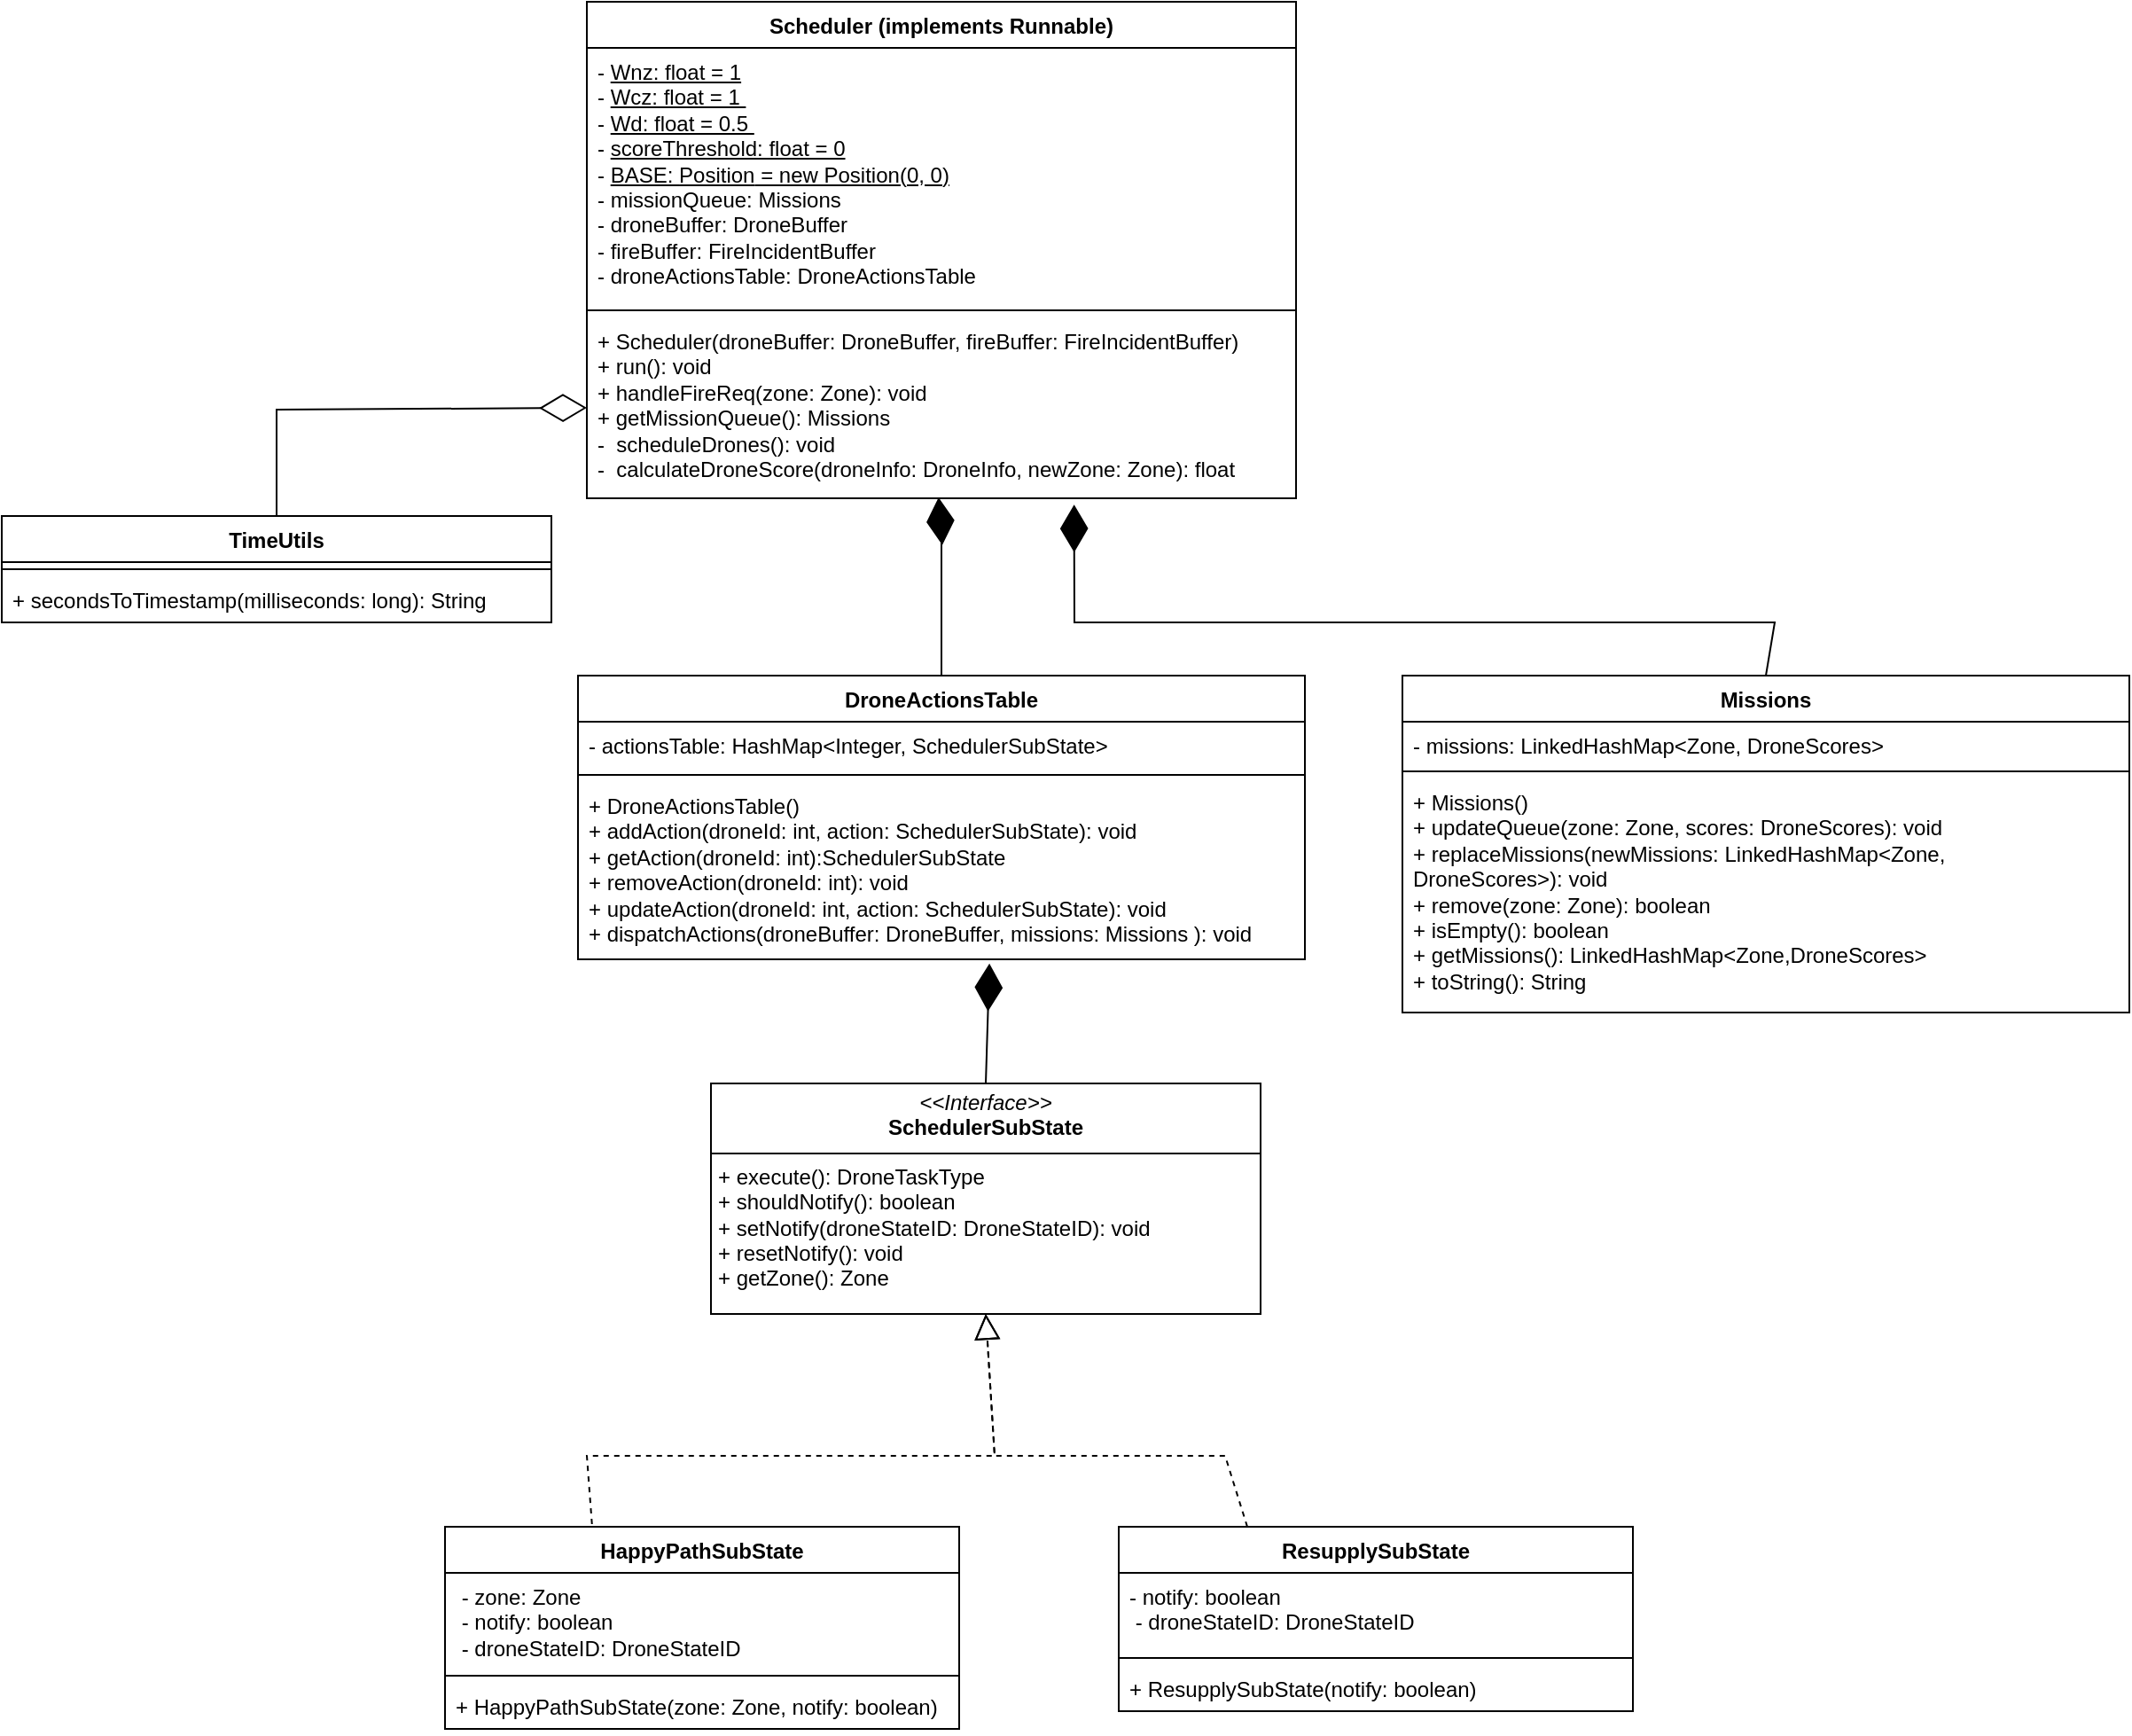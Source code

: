 <mxfile version="26.1.0">
  <diagram name="Page-1" id="eEJxKL-lWHduR82IL-v4">
    <mxGraphModel dx="1536" dy="4056" grid="1" gridSize="10" guides="1" tooltips="1" connect="1" arrows="1" fold="1" page="1" pageScale="1" pageWidth="4681" pageHeight="3300" math="0" shadow="0">
      <root>
        <mxCell id="0" />
        <mxCell id="1" parent="0" />
        <mxCell id="h3W51ta-Ks5Jti1VDjaL-1" value="Scheduler (implements Runnable)" style="swimlane;fontStyle=1;align=center;verticalAlign=top;childLayout=stackLayout;horizontal=1;startSize=26;horizontalStack=0;resizeParent=1;resizeParentMax=0;resizeLast=0;collapsible=1;marginBottom=0;whiteSpace=wrap;html=1;" parent="1" vertex="1">
          <mxGeometry x="680" y="-580" width="400" height="280" as="geometry" />
        </mxCell>
        <mxCell id="h3W51ta-Ks5Jti1VDjaL-2" value="&lt;div&gt;- &lt;u&gt;Wnz: float = 1&lt;/u&gt;&amp;nbsp;&lt;/div&gt;&lt;div&gt;- &lt;u&gt;Wcz: float = 1&amp;nbsp;&lt;/u&gt;&lt;/div&gt;&lt;div&gt;- &lt;u&gt;Wd: float = 0.5&amp;nbsp;&lt;/u&gt;&lt;/div&gt;&lt;div&gt;- &lt;u&gt;scoreThreshold: float = 0&lt;/u&gt;&lt;/div&gt;&lt;div&gt;&lt;span style=&quot;background-color: transparent; color: light-dark(rgb(0, 0, 0), rgb(255, 255, 255));&quot;&gt;- &lt;u&gt;BASE:&amp;nbsp;&lt;/u&gt;&lt;/span&gt;&lt;u style=&quot;background-color: transparent; color: light-dark(rgb(0, 0, 0), rgb(255, 255, 255));&quot;&gt;Position&lt;/u&gt;&lt;u style=&quot;background-color: transparent; color: light-dark(rgb(0, 0, 0), rgb(255, 255, 255));&quot;&gt;&amp;nbsp;= new Position(0, 0)&lt;/u&gt;&lt;/div&gt;&lt;div&gt;- missionQueue:&amp;nbsp;&lt;span style=&quot;background-color: transparent; color: light-dark(rgb(0, 0, 0), rgb(255, 255, 255));&quot;&gt;Missions&lt;/span&gt;&lt;span style=&quot;background-color: transparent; color: light-dark(rgb(0, 0, 0), rgb(255, 255, 255));&quot;&gt;&amp;nbsp;&lt;/span&gt;&lt;/div&gt;&lt;div&gt;- droneBuffer:&amp;nbsp;&lt;span style=&quot;background-color: transparent; color: light-dark(rgb(0, 0, 0), rgb(255, 255, 255));&quot;&gt;DroneBuffer&lt;/span&gt;&lt;span style=&quot;background-color: transparent; color: light-dark(rgb(0, 0, 0), rgb(255, 255, 255));&quot;&gt;&amp;nbsp;&lt;/span&gt;&lt;/div&gt;&lt;div&gt;- fireBuffer:&amp;nbsp;&lt;span style=&quot;background-color: transparent; color: light-dark(rgb(0, 0, 0), rgb(255, 255, 255));&quot;&gt;FireIncidentBuffer&lt;/span&gt;&lt;span style=&quot;background-color: transparent; color: light-dark(rgb(0, 0, 0), rgb(255, 255, 255));&quot;&gt;&amp;nbsp;&lt;/span&gt;&lt;/div&gt;&lt;div&gt;- droneActionsTable:&amp;nbsp;&lt;span style=&quot;background-color: transparent; color: light-dark(rgb(0, 0, 0), rgb(255, 255, 255));&quot;&gt;DroneActionsTable&lt;/span&gt;&lt;span style=&quot;background-color: transparent; color: light-dark(rgb(0, 0, 0), rgb(255, 255, 255));&quot;&gt;&amp;nbsp;&lt;/span&gt;&lt;/div&gt;&lt;div&gt;&lt;br&gt;&lt;/div&gt;" style="text;strokeColor=none;fillColor=none;align=left;verticalAlign=top;spacingLeft=4;spacingRight=4;overflow=hidden;rotatable=0;points=[[0,0.5],[1,0.5]];portConstraint=eastwest;whiteSpace=wrap;html=1;" parent="h3W51ta-Ks5Jti1VDjaL-1" vertex="1">
          <mxGeometry y="26" width="400" height="144" as="geometry" />
        </mxCell>
        <mxCell id="h3W51ta-Ks5Jti1VDjaL-3" value="" style="line;strokeWidth=1;fillColor=none;align=left;verticalAlign=middle;spacingTop=-1;spacingLeft=3;spacingRight=3;rotatable=0;labelPosition=right;points=[];portConstraint=eastwest;strokeColor=inherit;" parent="h3W51ta-Ks5Jti1VDjaL-1" vertex="1">
          <mxGeometry y="170" width="400" height="8" as="geometry" />
        </mxCell>
        <mxCell id="h3W51ta-Ks5Jti1VDjaL-4" value="+ Scheduler(droneBuffer: DroneBuffer, fireBuffer: FireIncidentBuffer)&lt;div&gt;+ run(): void&lt;/div&gt;&lt;div&gt;+ handleFireReq(zone: Zone):&amp;nbsp;&lt;span style=&quot;background-color: transparent; color: light-dark(rgb(0, 0, 0), rgb(255, 255, 255));&quot;&gt;void&lt;/span&gt;&lt;span style=&quot;background-color: transparent; color: light-dark(rgb(0, 0, 0), rgb(255, 255, 255));&quot;&gt;&amp;nbsp;&lt;/span&gt;&lt;/div&gt;&lt;div&gt;&lt;span style=&quot;background-color: transparent;&quot;&gt;+ getMissionQueue():&amp;nbsp;&lt;/span&gt;&lt;span style=&quot;background-color: transparent; color: light-dark(rgb(0, 0, 0), rgb(255, 255, 255));&quot;&gt;Missions&lt;/span&gt;&lt;span style=&quot;background-color: transparent; color: light-dark(rgb(0, 0, 0), rgb(255, 255, 255));&quot;&gt;&amp;nbsp;&lt;/span&gt;&lt;/div&gt;&lt;div&gt;&lt;span style=&quot;background-color: transparent;&quot;&gt;-&amp;nbsp; scheduleDrones():&amp;nbsp;&lt;/span&gt;&lt;span style=&quot;background-color: transparent; color: light-dark(rgb(0, 0, 0), rgb(255, 255, 255));&quot;&gt;void&lt;/span&gt;&lt;/div&gt;&lt;div&gt;&lt;span style=&quot;background-color: transparent;&quot;&gt;-&amp;nbsp; calculateDroneScore(droneInfo:&amp;nbsp;&lt;/span&gt;&lt;span style=&quot;background-color: transparent; color: light-dark(rgb(0, 0, 0), rgb(255, 255, 255));&quot;&gt;DroneInfo&lt;/span&gt;&lt;span style=&quot;background-color: transparent; color: light-dark(rgb(0, 0, 0), rgb(255, 255, 255));&quot;&gt;, newZone: Zone):&amp;nbsp;&lt;/span&gt;&lt;span style=&quot;background-color: transparent; color: light-dark(rgb(0, 0, 0), rgb(255, 255, 255));&quot;&gt;float&lt;/span&gt;&lt;span style=&quot;background-color: transparent; color: light-dark(rgb(0, 0, 0), rgb(255, 255, 255));&quot;&gt;&amp;nbsp;&lt;/span&gt;&lt;/div&gt;" style="text;strokeColor=none;fillColor=none;align=left;verticalAlign=top;spacingLeft=4;spacingRight=4;overflow=hidden;rotatable=0;points=[[0,0.5],[1,0.5]];portConstraint=eastwest;whiteSpace=wrap;html=1;" parent="h3W51ta-Ks5Jti1VDjaL-1" vertex="1">
          <mxGeometry y="178" width="400" height="102" as="geometry" />
        </mxCell>
        <mxCell id="dKFs73hvSrn7vz81Vy-Z-1" value="DroneActionsTable" style="swimlane;fontStyle=1;align=center;verticalAlign=top;childLayout=stackLayout;horizontal=1;startSize=26;horizontalStack=0;resizeParent=1;resizeParentMax=0;resizeLast=0;collapsible=1;marginBottom=0;whiteSpace=wrap;html=1;" parent="1" vertex="1">
          <mxGeometry x="675" y="-200" width="410" height="160" as="geometry" />
        </mxCell>
        <mxCell id="dKFs73hvSrn7vz81Vy-Z-2" value="- actionsTable: HashMap&amp;lt;Integer, SchedulerSubState&amp;gt;&amp;nbsp;" style="text;strokeColor=none;fillColor=none;align=left;verticalAlign=top;spacingLeft=4;spacingRight=4;overflow=hidden;rotatable=0;points=[[0,0.5],[1,0.5]];portConstraint=eastwest;whiteSpace=wrap;html=1;" parent="dKFs73hvSrn7vz81Vy-Z-1" vertex="1">
          <mxGeometry y="26" width="410" height="26" as="geometry" />
        </mxCell>
        <mxCell id="dKFs73hvSrn7vz81Vy-Z-3" value="" style="line;strokeWidth=1;fillColor=none;align=left;verticalAlign=middle;spacingTop=-1;spacingLeft=3;spacingRight=3;rotatable=0;labelPosition=right;points=[];portConstraint=eastwest;strokeColor=inherit;" parent="dKFs73hvSrn7vz81Vy-Z-1" vertex="1">
          <mxGeometry y="52" width="410" height="8" as="geometry" />
        </mxCell>
        <mxCell id="dKFs73hvSrn7vz81Vy-Z-4" value="+ DroneActionsTable()&lt;div&gt;+ addAction(droneId: int, action:&amp;nbsp;&lt;span style=&quot;background-color: transparent; color: light-dark(rgb(0, 0, 0), rgb(255, 255, 255));&quot;&gt;SchedulerSubState&lt;/span&gt;&lt;span style=&quot;background-color: transparent; color: light-dark(rgb(0, 0, 0), rgb(255, 255, 255));&quot;&gt;):&amp;nbsp;&lt;/span&gt;&lt;span style=&quot;background-color: transparent; color: light-dark(rgb(0, 0, 0), rgb(255, 255, 255));&quot;&gt;void&lt;/span&gt;&lt;span style=&quot;background-color: transparent; color: light-dark(rgb(0, 0, 0), rgb(255, 255, 255));&quot;&gt;&amp;nbsp;&lt;/span&gt;&lt;/div&gt;&lt;div&gt;&lt;span style=&quot;background-color: transparent;&quot;&gt;+ getAction(droneId: int):&lt;/span&gt;&lt;span style=&quot;background-color: transparent; color: light-dark(rgb(0, 0, 0), rgb(255, 255, 255));&quot;&gt;SchedulerSubState&lt;/span&gt;&lt;/div&gt;&lt;div&gt;&lt;span style=&quot;background-color: transparent;&quot;&gt;+ removeAction(droneId: int): void&lt;/span&gt;&lt;/div&gt;&lt;div&gt;&lt;span style=&quot;background-color: transparent;&quot;&gt;+ updateAction(droneId: int, action:&amp;nbsp;&lt;/span&gt;&lt;span style=&quot;background-color: transparent; color: light-dark(rgb(0, 0, 0), rgb(255, 255, 255));&quot;&gt;SchedulerSubState)&lt;/span&gt;&lt;span style=&quot;background-color: transparent; color: light-dark(rgb(0, 0, 0), rgb(255, 255, 255));&quot;&gt;:&amp;nbsp;&lt;/span&gt;&lt;span style=&quot;background-color: transparent; color: light-dark(rgb(0, 0, 0), rgb(255, 255, 255));&quot;&gt;void&lt;/span&gt;&lt;/div&gt;&lt;div&gt;&lt;span style=&quot;background-color: transparent;&quot;&gt;+ dispatchActions(droneBuffer:&amp;nbsp;&lt;/span&gt;&lt;span style=&quot;background-color: transparent; color: light-dark(rgb(0, 0, 0), rgb(255, 255, 255));&quot;&gt;DroneBuffer&lt;/span&gt;&lt;span style=&quot;background-color: transparent; color: light-dark(rgb(0, 0, 0), rgb(255, 255, 255));&quot;&gt;, missions:&amp;nbsp;&lt;/span&gt;&lt;span style=&quot;background-color: transparent; color: light-dark(rgb(0, 0, 0), rgb(255, 255, 255));&quot;&gt;Missions&lt;/span&gt;&lt;span style=&quot;background-color: transparent; color: light-dark(rgb(0, 0, 0), rgb(255, 255, 255));&quot;&gt;&amp;nbsp;&lt;/span&gt;&lt;span style=&quot;background-color: transparent; color: light-dark(rgb(0, 0, 0), rgb(255, 255, 255));&quot;&gt;): void&lt;/span&gt;&lt;/div&gt;" style="text;strokeColor=none;fillColor=none;align=left;verticalAlign=top;spacingLeft=4;spacingRight=4;overflow=hidden;rotatable=0;points=[[0,0.5],[1,0.5]];portConstraint=eastwest;whiteSpace=wrap;html=1;" parent="dKFs73hvSrn7vz81Vy-Z-1" vertex="1">
          <mxGeometry y="60" width="410" height="100" as="geometry" />
        </mxCell>
        <mxCell id="dKFs73hvSrn7vz81Vy-Z-5" value="&lt;p style=&quot;margin:0px;margin-top:4px;text-align:center;&quot;&gt;&lt;i&gt;&amp;lt;&amp;lt;Interface&amp;gt;&amp;gt;&lt;/i&gt;&lt;br&gt;&lt;b&gt;SchedulerSubState&lt;/b&gt;&lt;/p&gt;&lt;hr size=&quot;1&quot; style=&quot;border-style:solid;&quot;&gt;&lt;p style=&quot;margin:0px;margin-left:4px;&quot;&gt;&lt;span style=&quot;background-color: transparent; color: light-dark(rgb(0, 0, 0), rgb(255, 255, 255));&quot;&gt;+ execute():&amp;nbsp;&lt;/span&gt;&lt;span style=&quot;background-color: transparent; color: light-dark(rgb(0, 0, 0), rgb(255, 255, 255));&quot;&gt;DroneTaskType&lt;/span&gt;&lt;span style=&quot;background-color: transparent; color: light-dark(rgb(0, 0, 0), rgb(255, 255, 255));&quot;&gt;&amp;nbsp;&lt;/span&gt;&lt;/p&gt;&lt;p style=&quot;margin:0px;margin-left:4px;&quot;&gt;&lt;span style=&quot;background-color: transparent; color: light-dark(rgb(0, 0, 0), rgb(255, 255, 255));&quot;&gt;+ shouldNotify():&amp;nbsp;&lt;/span&gt;&lt;span style=&quot;background-color: transparent; color: light-dark(rgb(0, 0, 0), rgb(255, 255, 255));&quot;&gt;boolean&lt;/span&gt;&lt;span style=&quot;background-color: transparent; color: light-dark(rgb(0, 0, 0), rgb(255, 255, 255));&quot;&gt;&amp;nbsp;&lt;/span&gt;&lt;/p&gt;&lt;p style=&quot;margin:0px;margin-left:4px;&quot;&gt;&lt;span style=&quot;background-color: transparent; color: light-dark(rgb(0, 0, 0), rgb(255, 255, 255));&quot;&gt;+ setNotify(droneStateID:&amp;nbsp;&lt;/span&gt;&lt;span style=&quot;background-color: transparent; color: light-dark(rgb(0, 0, 0), rgb(255, 255, 255));&quot;&gt;DroneStateID&lt;/span&gt;&lt;span style=&quot;background-color: transparent; color: light-dark(rgb(0, 0, 0), rgb(255, 255, 255));&quot;&gt;):&amp;nbsp;&lt;/span&gt;&lt;span style=&quot;background-color: transparent; color: light-dark(rgb(0, 0, 0), rgb(255, 255, 255));&quot;&gt;void&lt;/span&gt;&lt;span style=&quot;background-color: transparent; color: light-dark(rgb(0, 0, 0), rgb(255, 255, 255));&quot;&gt;&amp;nbsp;&lt;/span&gt;&lt;/p&gt;&lt;p style=&quot;margin:0px;margin-left:4px;&quot;&gt;&lt;span style=&quot;background-color: transparent; color: light-dark(rgb(0, 0, 0), rgb(255, 255, 255));&quot;&gt;+ resetNotify():&amp;nbsp;&lt;/span&gt;&lt;span style=&quot;background-color: transparent; color: light-dark(rgb(0, 0, 0), rgb(255, 255, 255));&quot;&gt;void&lt;/span&gt;&lt;span style=&quot;background-color: transparent; color: light-dark(rgb(0, 0, 0), rgb(255, 255, 255));&quot;&gt;&amp;nbsp;&lt;/span&gt;&lt;/p&gt;&lt;p style=&quot;margin:0px;margin-left:4px;&quot;&gt;&lt;span style=&quot;background-color: transparent; color: light-dark(rgb(0, 0, 0), rgb(255, 255, 255));&quot;&gt;+ getZone():&amp;nbsp;&lt;/span&gt;&lt;span style=&quot;background-color: transparent; color: light-dark(rgb(0, 0, 0), rgb(255, 255, 255));&quot;&gt;Zone&lt;/span&gt;&lt;span style=&quot;background-color: transparent; color: light-dark(rgb(0, 0, 0), rgb(255, 255, 255));&quot;&gt;&amp;nbsp;&lt;/span&gt;&lt;/p&gt;" style="verticalAlign=top;align=left;overflow=fill;html=1;whiteSpace=wrap;" parent="1" vertex="1">
          <mxGeometry x="750" y="30" width="310" height="130" as="geometry" />
        </mxCell>
        <mxCell id="dKFs73hvSrn7vz81Vy-Z-6" value="HappyPathSubState" style="swimlane;fontStyle=1;align=center;verticalAlign=top;childLayout=stackLayout;horizontal=1;startSize=26;horizontalStack=0;resizeParent=1;resizeParentMax=0;resizeLast=0;collapsible=1;marginBottom=0;whiteSpace=wrap;html=1;" parent="1" vertex="1">
          <mxGeometry x="600" y="280" width="290" height="114" as="geometry" />
        </mxCell>
        <mxCell id="dKFs73hvSrn7vz81Vy-Z-7" value="&lt;div&gt;&amp;nbsp;- zone: Zone&lt;/div&gt;&lt;div&gt;&amp;nbsp;- notify: boolean&lt;/div&gt;&lt;div&gt;&amp;nbsp;- droneStateID: DroneStateID&lt;/div&gt;" style="text;strokeColor=none;fillColor=none;align=left;verticalAlign=top;spacingLeft=4;spacingRight=4;overflow=hidden;rotatable=0;points=[[0,0.5],[1,0.5]];portConstraint=eastwest;whiteSpace=wrap;html=1;" parent="dKFs73hvSrn7vz81Vy-Z-6" vertex="1">
          <mxGeometry y="26" width="290" height="54" as="geometry" />
        </mxCell>
        <mxCell id="dKFs73hvSrn7vz81Vy-Z-8" value="" style="line;strokeWidth=1;fillColor=none;align=left;verticalAlign=middle;spacingTop=-1;spacingLeft=3;spacingRight=3;rotatable=0;labelPosition=right;points=[];portConstraint=eastwest;strokeColor=inherit;" parent="dKFs73hvSrn7vz81Vy-Z-6" vertex="1">
          <mxGeometry y="80" width="290" height="8" as="geometry" />
        </mxCell>
        <mxCell id="dKFs73hvSrn7vz81Vy-Z-9" value="+ HappyPathSubState(zone: Zone, notify: boolean)&amp;nbsp;" style="text;strokeColor=none;fillColor=none;align=left;verticalAlign=top;spacingLeft=4;spacingRight=4;overflow=hidden;rotatable=0;points=[[0,0.5],[1,0.5]];portConstraint=eastwest;whiteSpace=wrap;html=1;" parent="dKFs73hvSrn7vz81Vy-Z-6" vertex="1">
          <mxGeometry y="88" width="290" height="26" as="geometry" />
        </mxCell>
        <mxCell id="dKFs73hvSrn7vz81Vy-Z-10" value="" style="endArrow=block;dashed=1;endFill=0;endSize=12;html=1;rounded=0;entryX=0.5;entryY=1;entryDx=0;entryDy=0;exitX=0.25;exitY=0;exitDx=0;exitDy=0;" parent="1" source="dKFs73hvSrn7vz81Vy-Z-6" target="dKFs73hvSrn7vz81Vy-Z-5" edge="1">
          <mxGeometry width="160" relative="1" as="geometry">
            <mxPoint x="830" y="566" as="sourcePoint" />
            <mxPoint x="990" y="566" as="targetPoint" />
            <Array as="points">
              <mxPoint x="683" y="280" />
              <mxPoint x="680" y="240" />
              <mxPoint x="910" y="240" />
            </Array>
          </mxGeometry>
        </mxCell>
        <mxCell id="dKFs73hvSrn7vz81Vy-Z-11" value="ResupplySubState" style="swimlane;fontStyle=1;align=center;verticalAlign=top;childLayout=stackLayout;horizontal=1;startSize=26;horizontalStack=0;resizeParent=1;resizeParentMax=0;resizeLast=0;collapsible=1;marginBottom=0;whiteSpace=wrap;html=1;" parent="1" vertex="1">
          <mxGeometry x="980" y="280" width="290" height="104" as="geometry" />
        </mxCell>
        <mxCell id="dKFs73hvSrn7vz81Vy-Z-12" value="&lt;div&gt;- notify: boolean&lt;/div&gt;&lt;div&gt;&amp;nbsp;- droneStateID: DroneStateID&lt;/div&gt;" style="text;strokeColor=none;fillColor=none;align=left;verticalAlign=top;spacingLeft=4;spacingRight=4;overflow=hidden;rotatable=0;points=[[0,0.5],[1,0.5]];portConstraint=eastwest;whiteSpace=wrap;html=1;" parent="dKFs73hvSrn7vz81Vy-Z-11" vertex="1">
          <mxGeometry y="26" width="290" height="44" as="geometry" />
        </mxCell>
        <mxCell id="dKFs73hvSrn7vz81Vy-Z-13" value="" style="line;strokeWidth=1;fillColor=none;align=left;verticalAlign=middle;spacingTop=-1;spacingLeft=3;spacingRight=3;rotatable=0;labelPosition=right;points=[];portConstraint=eastwest;strokeColor=inherit;" parent="dKFs73hvSrn7vz81Vy-Z-11" vertex="1">
          <mxGeometry y="70" width="290" height="8" as="geometry" />
        </mxCell>
        <mxCell id="dKFs73hvSrn7vz81Vy-Z-14" value="+ ResupplySubState(notify: boolean)" style="text;strokeColor=none;fillColor=none;align=left;verticalAlign=top;spacingLeft=4;spacingRight=4;overflow=hidden;rotatable=0;points=[[0,0.5],[1,0.5]];portConstraint=eastwest;whiteSpace=wrap;html=1;" parent="dKFs73hvSrn7vz81Vy-Z-11" vertex="1">
          <mxGeometry y="78" width="290" height="26" as="geometry" />
        </mxCell>
        <mxCell id="dKFs73hvSrn7vz81Vy-Z-15" value="" style="endArrow=block;dashed=1;endFill=0;endSize=12;html=1;rounded=0;entryX=0.5;entryY=1;entryDx=0;entryDy=0;exitX=0.25;exitY=0;exitDx=0;exitDy=0;" parent="1" source="dKFs73hvSrn7vz81Vy-Z-11" target="dKFs73hvSrn7vz81Vy-Z-5" edge="1">
          <mxGeometry width="160" relative="1" as="geometry">
            <mxPoint x="830" y="836" as="sourcePoint" />
            <mxPoint x="990" y="836" as="targetPoint" />
            <Array as="points">
              <mxPoint x="1040" y="240" />
              <mxPoint x="910" y="240" />
            </Array>
          </mxGeometry>
        </mxCell>
        <mxCell id="dKFs73hvSrn7vz81Vy-Z-16" value="" style="endArrow=diamondThin;endFill=1;endSize=24;html=1;rounded=0;entryX=0.496;entryY=0.995;entryDx=0;entryDy=0;entryPerimeter=0;exitX=0.5;exitY=0;exitDx=0;exitDy=0;" parent="1" source="dKFs73hvSrn7vz81Vy-Z-1" target="h3W51ta-Ks5Jti1VDjaL-4" edge="1">
          <mxGeometry width="160" relative="1" as="geometry">
            <mxPoint x="885" y="-200" as="sourcePoint" />
            <mxPoint x="903.8" y="-356.43" as="targetPoint" />
            <Array as="points">
              <mxPoint x="880" y="-280" />
            </Array>
          </mxGeometry>
        </mxCell>
        <mxCell id="dKFs73hvSrn7vz81Vy-Z-17" value="" style="endArrow=diamondThin;endFill=1;endSize=24;html=1;rounded=0;entryX=0.566;entryY=1.024;entryDx=0;entryDy=0;exitX=0.5;exitY=0;exitDx=0;exitDy=0;entryPerimeter=0;" parent="1" source="dKFs73hvSrn7vz81Vy-Z-5" target="dKFs73hvSrn7vz81Vy-Z-4" edge="1">
          <mxGeometry width="160" relative="1" as="geometry">
            <mxPoint x="810" y="656" as="sourcePoint" />
            <mxPoint x="900" y="516" as="targetPoint" />
            <Array as="points" />
          </mxGeometry>
        </mxCell>
        <mxCell id="dKFs73hvSrn7vz81Vy-Z-18" value="Missions" style="swimlane;fontStyle=1;align=center;verticalAlign=top;childLayout=stackLayout;horizontal=1;startSize=26;horizontalStack=0;resizeParent=1;resizeParentMax=0;resizeLast=0;collapsible=1;marginBottom=0;whiteSpace=wrap;html=1;" parent="1" vertex="1">
          <mxGeometry x="1140" y="-200" width="410" height="190" as="geometry" />
        </mxCell>
        <mxCell id="dKFs73hvSrn7vz81Vy-Z-19" value="- missions: LinkedHashMap&amp;lt;Zone, DroneScores&amp;gt;" style="text;strokeColor=none;fillColor=none;align=left;verticalAlign=top;spacingLeft=4;spacingRight=4;overflow=hidden;rotatable=0;points=[[0,0.5],[1,0.5]];portConstraint=eastwest;whiteSpace=wrap;html=1;" parent="dKFs73hvSrn7vz81Vy-Z-18" vertex="1">
          <mxGeometry y="26" width="410" height="24" as="geometry" />
        </mxCell>
        <mxCell id="dKFs73hvSrn7vz81Vy-Z-20" value="" style="line;strokeWidth=1;fillColor=none;align=left;verticalAlign=middle;spacingTop=-1;spacingLeft=3;spacingRight=3;rotatable=0;labelPosition=right;points=[];portConstraint=eastwest;strokeColor=inherit;" parent="dKFs73hvSrn7vz81Vy-Z-18" vertex="1">
          <mxGeometry y="50" width="410" height="8" as="geometry" />
        </mxCell>
        <mxCell id="dKFs73hvSrn7vz81Vy-Z-21" value="+ Missions()&lt;div&gt;+ updateQueue(zone:&amp;nbsp;&lt;span style=&quot;background-color: transparent; color: light-dark(rgb(0, 0, 0), rgb(255, 255, 255));&quot;&gt;Zone&lt;/span&gt;&lt;span style=&quot;background-color: transparent; color: light-dark(rgb(0, 0, 0), rgb(255, 255, 255));&quot;&gt;, scores:&amp;nbsp;&lt;/span&gt;&lt;span style=&quot;background-color: transparent; color: light-dark(rgb(0, 0, 0), rgb(255, 255, 255));&quot;&gt;DroneScores&lt;/span&gt;&lt;span style=&quot;background-color: transparent; color: light-dark(rgb(0, 0, 0), rgb(255, 255, 255));&quot;&gt;):&amp;nbsp;&lt;/span&gt;&lt;span style=&quot;background-color: transparent; color: light-dark(rgb(0, 0, 0), rgb(255, 255, 255));&quot;&gt;void&lt;/span&gt;&lt;span style=&quot;background-color: transparent; color: light-dark(rgb(0, 0, 0), rgb(255, 255, 255));&quot;&gt;&amp;nbsp;&lt;/span&gt;&lt;/div&gt;&lt;div&gt;+ replaceMissions(newMissions:&amp;nbsp;&lt;span style=&quot;background-color: transparent; color: light-dark(rgb(0, 0, 0), rgb(255, 255, 255));&quot;&gt;LinkedHashMap&amp;lt;Zone, DroneScores&amp;gt;&lt;/span&gt;&lt;span style=&quot;background-color: transparent; color: light-dark(rgb(0, 0, 0), rgb(255, 255, 255));&quot;&gt;):&amp;nbsp;&lt;/span&gt;&lt;span style=&quot;background-color: transparent; color: light-dark(rgb(0, 0, 0), rgb(255, 255, 255));&quot;&gt;void&lt;/span&gt;&lt;span style=&quot;background-color: transparent; color: light-dark(rgb(0, 0, 0), rgb(255, 255, 255));&quot;&gt;&amp;nbsp;&lt;/span&gt;&lt;/div&gt;&lt;div&gt;+ remove(zone:&amp;nbsp;&lt;span style=&quot;background-color: transparent; color: light-dark(rgb(0, 0, 0), rgb(255, 255, 255));&quot;&gt;Zone&lt;/span&gt;&lt;span style=&quot;background-color: transparent; color: light-dark(rgb(0, 0, 0), rgb(255, 255, 255));&quot;&gt;):&amp;nbsp;&lt;/span&gt;&lt;span style=&quot;background-color: transparent; color: light-dark(rgb(0, 0, 0), rgb(255, 255, 255));&quot;&gt;boolean&lt;/span&gt;&lt;span style=&quot;background-color: transparent; color: light-dark(rgb(0, 0, 0), rgb(255, 255, 255));&quot;&gt;&amp;nbsp;&lt;/span&gt;&lt;/div&gt;&lt;div&gt;+ isEmpty():&amp;nbsp;&lt;span style=&quot;background-color: transparent; color: light-dark(rgb(0, 0, 0), rgb(255, 255, 255));&quot;&gt;boolean&lt;/span&gt;&lt;span style=&quot;background-color: transparent; color: light-dark(rgb(0, 0, 0), rgb(255, 255, 255));&quot;&gt;&amp;nbsp;&lt;/span&gt;&lt;/div&gt;&lt;div&gt;+ getMissions():&amp;nbsp;&lt;span style=&quot;background-color: transparent; color: light-dark(rgb(0, 0, 0), rgb(255, 255, 255));&quot;&gt;LinkedHashMap&amp;lt;Zone,DroneScores&amp;gt;&lt;/span&gt;&lt;span style=&quot;background-color: transparent; color: light-dark(rgb(0, 0, 0), rgb(255, 255, 255));&quot;&gt;&amp;nbsp;&lt;/span&gt;&lt;/div&gt;&lt;div&gt;+ toString():&amp;nbsp;&lt;span style=&quot;background-color: transparent; color: light-dark(rgb(0, 0, 0), rgb(255, 255, 255));&quot;&gt;String&lt;/span&gt;&lt;/div&gt;" style="text;strokeColor=none;fillColor=none;align=left;verticalAlign=top;spacingLeft=4;spacingRight=4;overflow=hidden;rotatable=0;points=[[0,0.5],[1,0.5]];portConstraint=eastwest;whiteSpace=wrap;html=1;" parent="dKFs73hvSrn7vz81Vy-Z-18" vertex="1">
          <mxGeometry y="58" width="410" height="132" as="geometry" />
        </mxCell>
        <mxCell id="dKFs73hvSrn7vz81Vy-Z-22" value="" style="endArrow=diamondThin;endFill=1;endSize=24;html=1;rounded=0;exitX=0.5;exitY=0;exitDx=0;exitDy=0;entryX=0.687;entryY=1.035;entryDx=0;entryDy=0;entryPerimeter=0;" parent="1" source="dKFs73hvSrn7vz81Vy-Z-18" target="h3W51ta-Ks5Jti1VDjaL-4" edge="1">
          <mxGeometry width="160" relative="1" as="geometry">
            <mxPoint x="1513" y="-314" as="sourcePoint" />
            <mxPoint x="1306" y="-260" as="targetPoint" />
            <Array as="points">
              <mxPoint x="1350" y="-230" />
              <mxPoint x="955" y="-230" />
            </Array>
          </mxGeometry>
        </mxCell>
        <mxCell id="4UCcectZ9RR5FjJ4Dgxq-1" value="TimeUtils&lt;div&gt;&lt;br&gt;&lt;/div&gt;" style="swimlane;fontStyle=1;align=center;verticalAlign=top;childLayout=stackLayout;horizontal=1;startSize=26;horizontalStack=0;resizeParent=1;resizeParentMax=0;resizeLast=0;collapsible=1;marginBottom=0;whiteSpace=wrap;html=1;" vertex="1" parent="1">
          <mxGeometry x="350" y="-290" width="310" height="60" as="geometry" />
        </mxCell>
        <mxCell id="4UCcectZ9RR5FjJ4Dgxq-2" value="" style="line;strokeWidth=1;fillColor=none;align=left;verticalAlign=middle;spacingTop=-1;spacingLeft=3;spacingRight=3;rotatable=0;labelPosition=right;points=[];portConstraint=eastwest;strokeColor=inherit;" vertex="1" parent="4UCcectZ9RR5FjJ4Dgxq-1">
          <mxGeometry y="26" width="310" height="8" as="geometry" />
        </mxCell>
        <mxCell id="4UCcectZ9RR5FjJ4Dgxq-3" value="+ secondsToTimestamp(milliseconds: long): String" style="text;strokeColor=none;fillColor=none;align=left;verticalAlign=top;spacingLeft=4;spacingRight=4;overflow=hidden;rotatable=0;points=[[0,0.5],[1,0.5]];portConstraint=eastwest;whiteSpace=wrap;html=1;" vertex="1" parent="4UCcectZ9RR5FjJ4Dgxq-1">
          <mxGeometry y="34" width="310" height="26" as="geometry" />
        </mxCell>
        <mxCell id="4UCcectZ9RR5FjJ4Dgxq-4" value="" style="endArrow=diamondThin;endFill=0;endSize=24;html=1;rounded=0;entryX=0;entryY=0.5;entryDx=0;entryDy=0;exitX=0.5;exitY=0;exitDx=0;exitDy=0;" edge="1" parent="1" source="4UCcectZ9RR5FjJ4Dgxq-1" target="h3W51ta-Ks5Jti1VDjaL-4">
          <mxGeometry width="160" relative="1" as="geometry">
            <mxPoint x="440" y="-340" as="sourcePoint" />
            <mxPoint x="600" y="-340" as="targetPoint" />
            <Array as="points">
              <mxPoint x="505" y="-350" />
            </Array>
          </mxGeometry>
        </mxCell>
      </root>
    </mxGraphModel>
  </diagram>
</mxfile>
